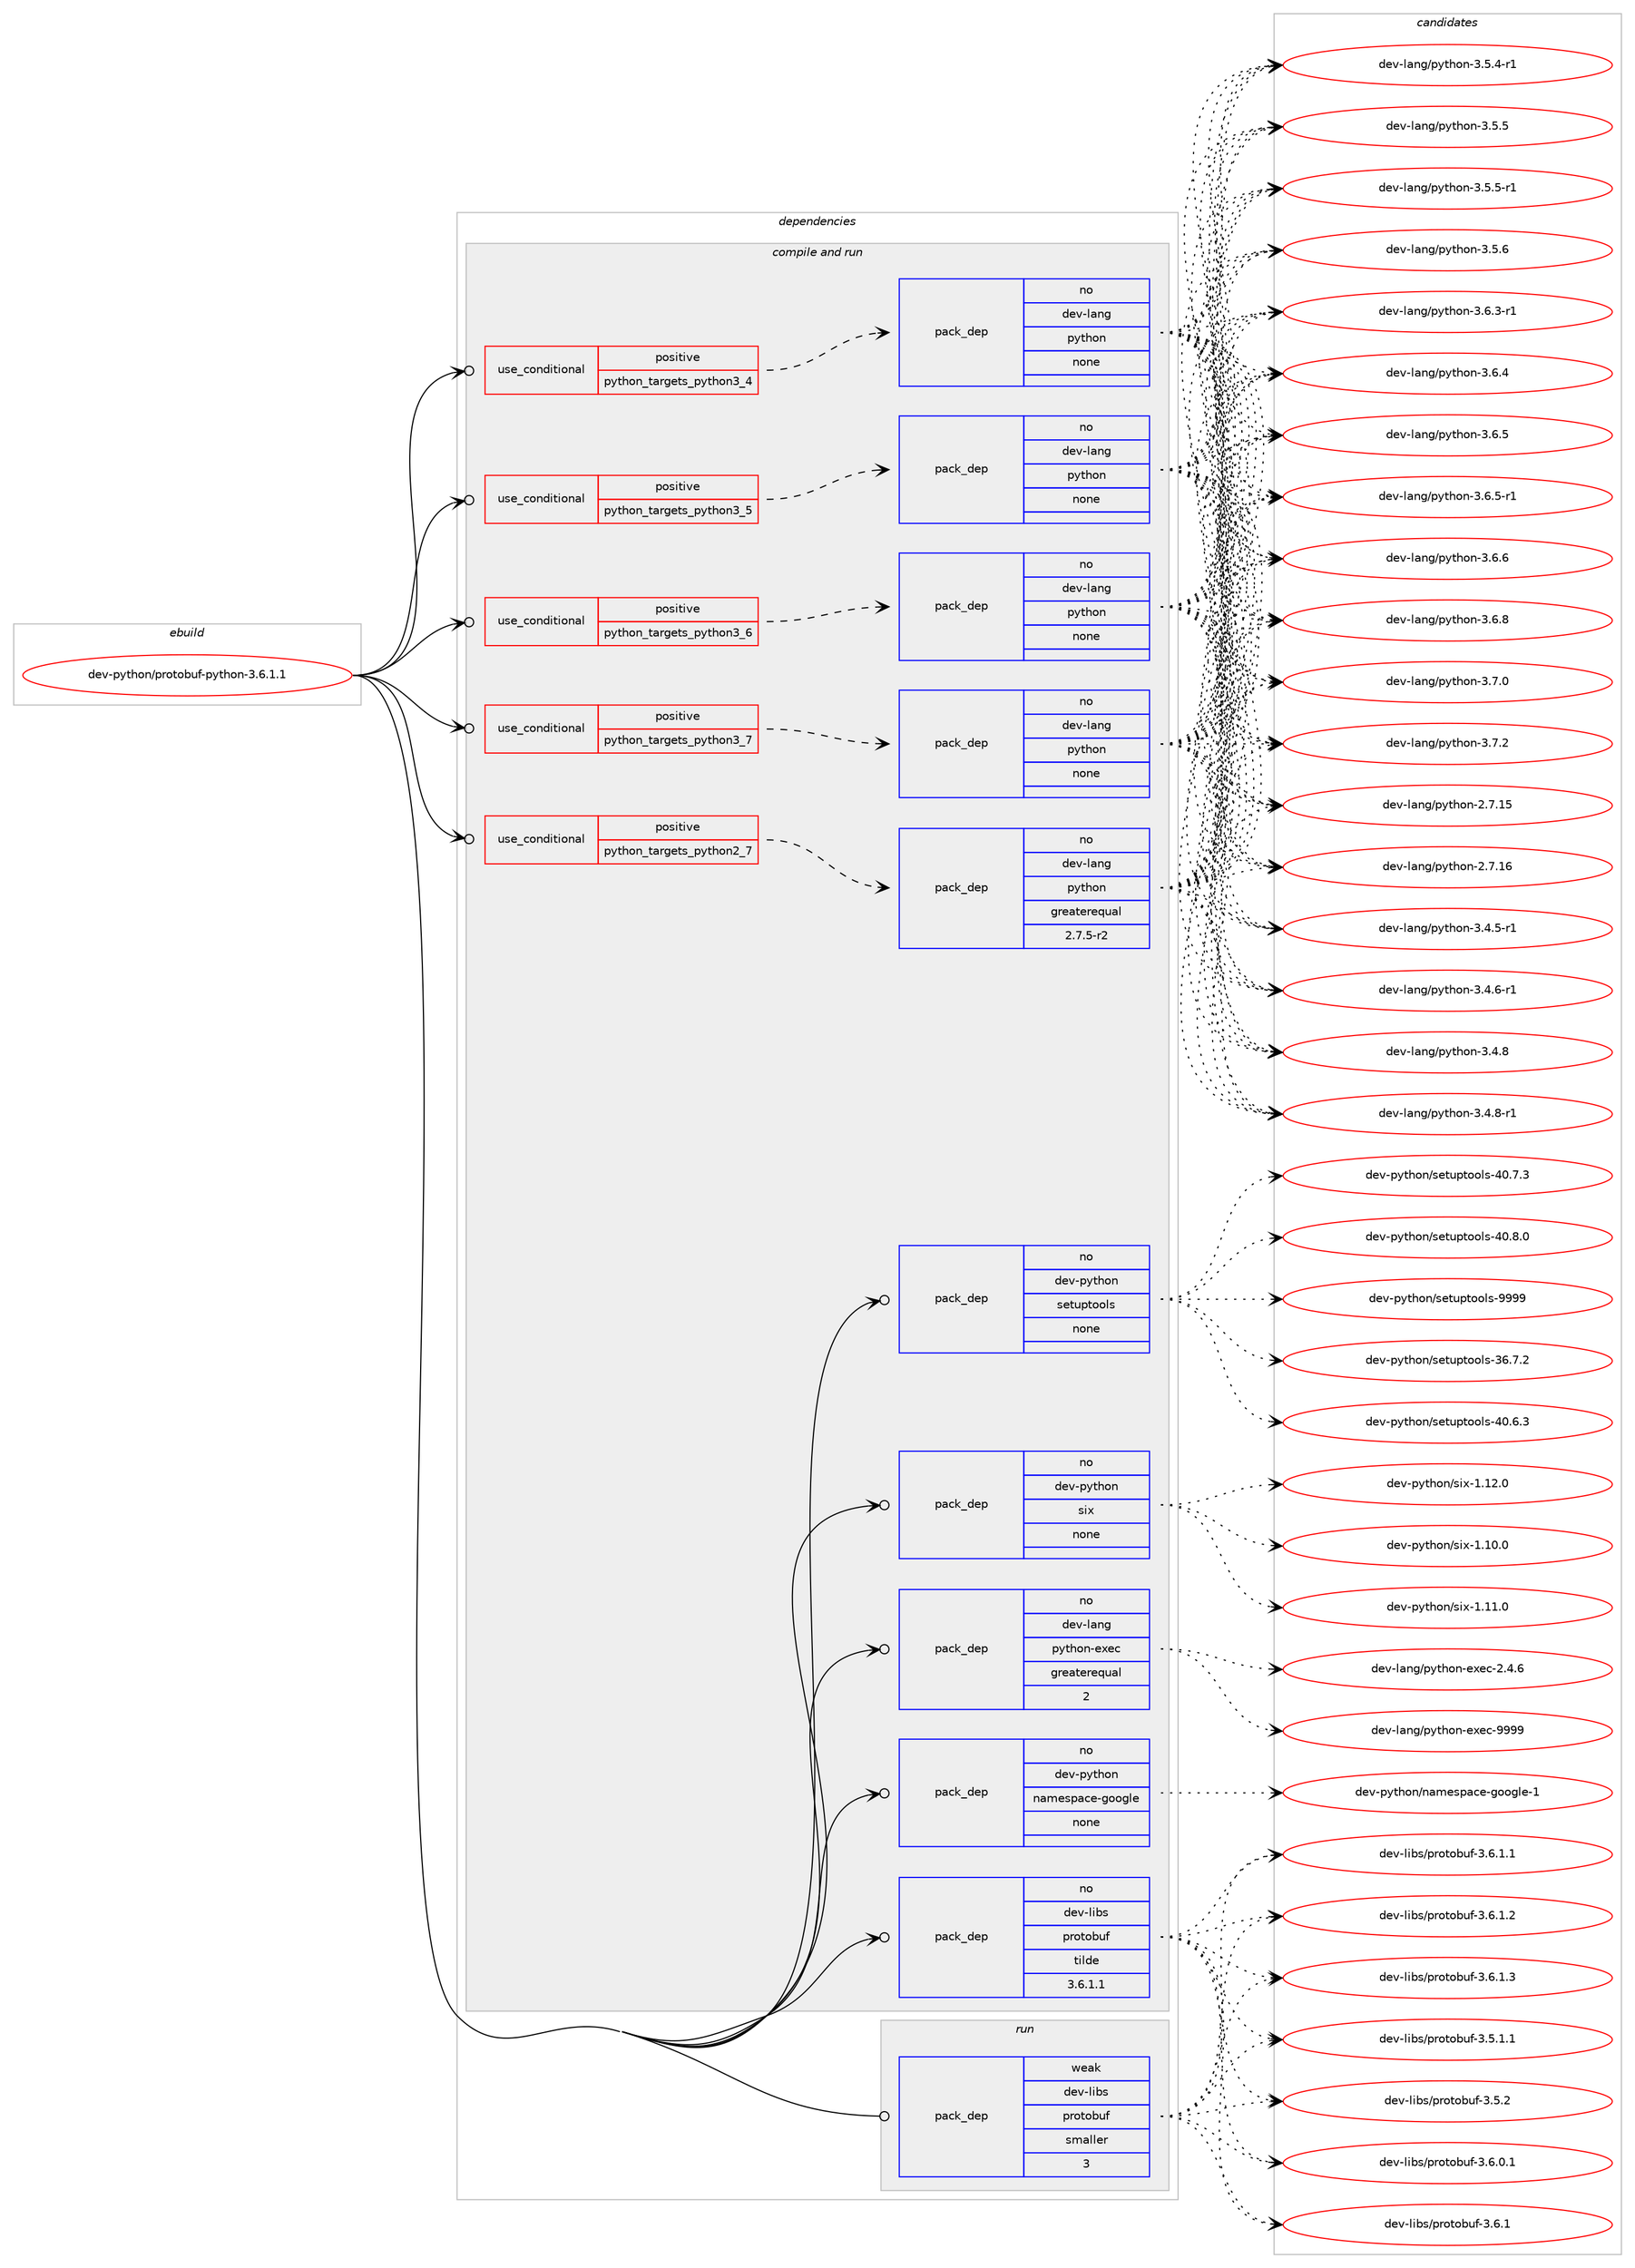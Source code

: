 digraph prolog {

# *************
# Graph options
# *************

newrank=true;
concentrate=true;
compound=true;
graph [rankdir=LR,fontname=Helvetica,fontsize=10,ranksep=1.5];#, ranksep=2.5, nodesep=0.2];
edge  [arrowhead=vee];
node  [fontname=Helvetica,fontsize=10];

# **********
# The ebuild
# **********

subgraph cluster_leftcol {
color=gray;
rank=same;
label=<<i>ebuild</i>>;
id [label="dev-python/protobuf-python-3.6.1.1", color=red, width=4, href="../dev-python/protobuf-python-3.6.1.1.svg"];
}

# ****************
# The dependencies
# ****************

subgraph cluster_midcol {
color=gray;
label=<<i>dependencies</i>>;
subgraph cluster_compile {
fillcolor="#eeeeee";
style=filled;
label=<<i>compile</i>>;
}
subgraph cluster_compileandrun {
fillcolor="#eeeeee";
style=filled;
label=<<i>compile and run</i>>;
subgraph cond379903 {
dependency1426750 [label=<<TABLE BORDER="0" CELLBORDER="1" CELLSPACING="0" CELLPADDING="4"><TR><TD ROWSPAN="3" CELLPADDING="10">use_conditional</TD></TR><TR><TD>positive</TD></TR><TR><TD>python_targets_python2_7</TD></TR></TABLE>>, shape=none, color=red];
subgraph pack1023533 {
dependency1426751 [label=<<TABLE BORDER="0" CELLBORDER="1" CELLSPACING="0" CELLPADDING="4" WIDTH="220"><TR><TD ROWSPAN="6" CELLPADDING="30">pack_dep</TD></TR><TR><TD WIDTH="110">no</TD></TR><TR><TD>dev-lang</TD></TR><TR><TD>python</TD></TR><TR><TD>greaterequal</TD></TR><TR><TD>2.7.5-r2</TD></TR></TABLE>>, shape=none, color=blue];
}
dependency1426750:e -> dependency1426751:w [weight=20,style="dashed",arrowhead="vee"];
}
id:e -> dependency1426750:w [weight=20,style="solid",arrowhead="odotvee"];
subgraph cond379904 {
dependency1426752 [label=<<TABLE BORDER="0" CELLBORDER="1" CELLSPACING="0" CELLPADDING="4"><TR><TD ROWSPAN="3" CELLPADDING="10">use_conditional</TD></TR><TR><TD>positive</TD></TR><TR><TD>python_targets_python3_4</TD></TR></TABLE>>, shape=none, color=red];
subgraph pack1023534 {
dependency1426753 [label=<<TABLE BORDER="0" CELLBORDER="1" CELLSPACING="0" CELLPADDING="4" WIDTH="220"><TR><TD ROWSPAN="6" CELLPADDING="30">pack_dep</TD></TR><TR><TD WIDTH="110">no</TD></TR><TR><TD>dev-lang</TD></TR><TR><TD>python</TD></TR><TR><TD>none</TD></TR><TR><TD></TD></TR></TABLE>>, shape=none, color=blue];
}
dependency1426752:e -> dependency1426753:w [weight=20,style="dashed",arrowhead="vee"];
}
id:e -> dependency1426752:w [weight=20,style="solid",arrowhead="odotvee"];
subgraph cond379905 {
dependency1426754 [label=<<TABLE BORDER="0" CELLBORDER="1" CELLSPACING="0" CELLPADDING="4"><TR><TD ROWSPAN="3" CELLPADDING="10">use_conditional</TD></TR><TR><TD>positive</TD></TR><TR><TD>python_targets_python3_5</TD></TR></TABLE>>, shape=none, color=red];
subgraph pack1023535 {
dependency1426755 [label=<<TABLE BORDER="0" CELLBORDER="1" CELLSPACING="0" CELLPADDING="4" WIDTH="220"><TR><TD ROWSPAN="6" CELLPADDING="30">pack_dep</TD></TR><TR><TD WIDTH="110">no</TD></TR><TR><TD>dev-lang</TD></TR><TR><TD>python</TD></TR><TR><TD>none</TD></TR><TR><TD></TD></TR></TABLE>>, shape=none, color=blue];
}
dependency1426754:e -> dependency1426755:w [weight=20,style="dashed",arrowhead="vee"];
}
id:e -> dependency1426754:w [weight=20,style="solid",arrowhead="odotvee"];
subgraph cond379906 {
dependency1426756 [label=<<TABLE BORDER="0" CELLBORDER="1" CELLSPACING="0" CELLPADDING="4"><TR><TD ROWSPAN="3" CELLPADDING="10">use_conditional</TD></TR><TR><TD>positive</TD></TR><TR><TD>python_targets_python3_6</TD></TR></TABLE>>, shape=none, color=red];
subgraph pack1023536 {
dependency1426757 [label=<<TABLE BORDER="0" CELLBORDER="1" CELLSPACING="0" CELLPADDING="4" WIDTH="220"><TR><TD ROWSPAN="6" CELLPADDING="30">pack_dep</TD></TR><TR><TD WIDTH="110">no</TD></TR><TR><TD>dev-lang</TD></TR><TR><TD>python</TD></TR><TR><TD>none</TD></TR><TR><TD></TD></TR></TABLE>>, shape=none, color=blue];
}
dependency1426756:e -> dependency1426757:w [weight=20,style="dashed",arrowhead="vee"];
}
id:e -> dependency1426756:w [weight=20,style="solid",arrowhead="odotvee"];
subgraph cond379907 {
dependency1426758 [label=<<TABLE BORDER="0" CELLBORDER="1" CELLSPACING="0" CELLPADDING="4"><TR><TD ROWSPAN="3" CELLPADDING="10">use_conditional</TD></TR><TR><TD>positive</TD></TR><TR><TD>python_targets_python3_7</TD></TR></TABLE>>, shape=none, color=red];
subgraph pack1023537 {
dependency1426759 [label=<<TABLE BORDER="0" CELLBORDER="1" CELLSPACING="0" CELLPADDING="4" WIDTH="220"><TR><TD ROWSPAN="6" CELLPADDING="30">pack_dep</TD></TR><TR><TD WIDTH="110">no</TD></TR><TR><TD>dev-lang</TD></TR><TR><TD>python</TD></TR><TR><TD>none</TD></TR><TR><TD></TD></TR></TABLE>>, shape=none, color=blue];
}
dependency1426758:e -> dependency1426759:w [weight=20,style="dashed",arrowhead="vee"];
}
id:e -> dependency1426758:w [weight=20,style="solid",arrowhead="odotvee"];
subgraph pack1023538 {
dependency1426760 [label=<<TABLE BORDER="0" CELLBORDER="1" CELLSPACING="0" CELLPADDING="4" WIDTH="220"><TR><TD ROWSPAN="6" CELLPADDING="30">pack_dep</TD></TR><TR><TD WIDTH="110">no</TD></TR><TR><TD>dev-lang</TD></TR><TR><TD>python-exec</TD></TR><TR><TD>greaterequal</TD></TR><TR><TD>2</TD></TR></TABLE>>, shape=none, color=blue];
}
id:e -> dependency1426760:w [weight=20,style="solid",arrowhead="odotvee"];
subgraph pack1023539 {
dependency1426761 [label=<<TABLE BORDER="0" CELLBORDER="1" CELLSPACING="0" CELLPADDING="4" WIDTH="220"><TR><TD ROWSPAN="6" CELLPADDING="30">pack_dep</TD></TR><TR><TD WIDTH="110">no</TD></TR><TR><TD>dev-libs</TD></TR><TR><TD>protobuf</TD></TR><TR><TD>tilde</TD></TR><TR><TD>3.6.1.1</TD></TR></TABLE>>, shape=none, color=blue];
}
id:e -> dependency1426761:w [weight=20,style="solid",arrowhead="odotvee"];
subgraph pack1023540 {
dependency1426762 [label=<<TABLE BORDER="0" CELLBORDER="1" CELLSPACING="0" CELLPADDING="4" WIDTH="220"><TR><TD ROWSPAN="6" CELLPADDING="30">pack_dep</TD></TR><TR><TD WIDTH="110">no</TD></TR><TR><TD>dev-python</TD></TR><TR><TD>namespace-google</TD></TR><TR><TD>none</TD></TR><TR><TD></TD></TR></TABLE>>, shape=none, color=blue];
}
id:e -> dependency1426762:w [weight=20,style="solid",arrowhead="odotvee"];
subgraph pack1023541 {
dependency1426763 [label=<<TABLE BORDER="0" CELLBORDER="1" CELLSPACING="0" CELLPADDING="4" WIDTH="220"><TR><TD ROWSPAN="6" CELLPADDING="30">pack_dep</TD></TR><TR><TD WIDTH="110">no</TD></TR><TR><TD>dev-python</TD></TR><TR><TD>setuptools</TD></TR><TR><TD>none</TD></TR><TR><TD></TD></TR></TABLE>>, shape=none, color=blue];
}
id:e -> dependency1426763:w [weight=20,style="solid",arrowhead="odotvee"];
subgraph pack1023542 {
dependency1426764 [label=<<TABLE BORDER="0" CELLBORDER="1" CELLSPACING="0" CELLPADDING="4" WIDTH="220"><TR><TD ROWSPAN="6" CELLPADDING="30">pack_dep</TD></TR><TR><TD WIDTH="110">no</TD></TR><TR><TD>dev-python</TD></TR><TR><TD>six</TD></TR><TR><TD>none</TD></TR><TR><TD></TD></TR></TABLE>>, shape=none, color=blue];
}
id:e -> dependency1426764:w [weight=20,style="solid",arrowhead="odotvee"];
}
subgraph cluster_run {
fillcolor="#eeeeee";
style=filled;
label=<<i>run</i>>;
subgraph pack1023543 {
dependency1426765 [label=<<TABLE BORDER="0" CELLBORDER="1" CELLSPACING="0" CELLPADDING="4" WIDTH="220"><TR><TD ROWSPAN="6" CELLPADDING="30">pack_dep</TD></TR><TR><TD WIDTH="110">weak</TD></TR><TR><TD>dev-libs</TD></TR><TR><TD>protobuf</TD></TR><TR><TD>smaller</TD></TR><TR><TD>3</TD></TR></TABLE>>, shape=none, color=blue];
}
id:e -> dependency1426765:w [weight=20,style="solid",arrowhead="odot"];
}
}

# **************
# The candidates
# **************

subgraph cluster_choices {
rank=same;
color=gray;
label=<<i>candidates</i>>;

subgraph choice1023533 {
color=black;
nodesep=1;
choice10010111845108971101034711212111610411111045504655464953 [label="dev-lang/python-2.7.15", color=red, width=4,href="../dev-lang/python-2.7.15.svg"];
choice10010111845108971101034711212111610411111045504655464954 [label="dev-lang/python-2.7.16", color=red, width=4,href="../dev-lang/python-2.7.16.svg"];
choice1001011184510897110103471121211161041111104551465246534511449 [label="dev-lang/python-3.4.5-r1", color=red, width=4,href="../dev-lang/python-3.4.5-r1.svg"];
choice1001011184510897110103471121211161041111104551465246544511449 [label="dev-lang/python-3.4.6-r1", color=red, width=4,href="../dev-lang/python-3.4.6-r1.svg"];
choice100101118451089711010347112121116104111110455146524656 [label="dev-lang/python-3.4.8", color=red, width=4,href="../dev-lang/python-3.4.8.svg"];
choice1001011184510897110103471121211161041111104551465246564511449 [label="dev-lang/python-3.4.8-r1", color=red, width=4,href="../dev-lang/python-3.4.8-r1.svg"];
choice1001011184510897110103471121211161041111104551465346524511449 [label="dev-lang/python-3.5.4-r1", color=red, width=4,href="../dev-lang/python-3.5.4-r1.svg"];
choice100101118451089711010347112121116104111110455146534653 [label="dev-lang/python-3.5.5", color=red, width=4,href="../dev-lang/python-3.5.5.svg"];
choice1001011184510897110103471121211161041111104551465346534511449 [label="dev-lang/python-3.5.5-r1", color=red, width=4,href="../dev-lang/python-3.5.5-r1.svg"];
choice100101118451089711010347112121116104111110455146534654 [label="dev-lang/python-3.5.6", color=red, width=4,href="../dev-lang/python-3.5.6.svg"];
choice1001011184510897110103471121211161041111104551465446514511449 [label="dev-lang/python-3.6.3-r1", color=red, width=4,href="../dev-lang/python-3.6.3-r1.svg"];
choice100101118451089711010347112121116104111110455146544652 [label="dev-lang/python-3.6.4", color=red, width=4,href="../dev-lang/python-3.6.4.svg"];
choice100101118451089711010347112121116104111110455146544653 [label="dev-lang/python-3.6.5", color=red, width=4,href="../dev-lang/python-3.6.5.svg"];
choice1001011184510897110103471121211161041111104551465446534511449 [label="dev-lang/python-3.6.5-r1", color=red, width=4,href="../dev-lang/python-3.6.5-r1.svg"];
choice100101118451089711010347112121116104111110455146544654 [label="dev-lang/python-3.6.6", color=red, width=4,href="../dev-lang/python-3.6.6.svg"];
choice100101118451089711010347112121116104111110455146544656 [label="dev-lang/python-3.6.8", color=red, width=4,href="../dev-lang/python-3.6.8.svg"];
choice100101118451089711010347112121116104111110455146554648 [label="dev-lang/python-3.7.0", color=red, width=4,href="../dev-lang/python-3.7.0.svg"];
choice100101118451089711010347112121116104111110455146554650 [label="dev-lang/python-3.7.2", color=red, width=4,href="../dev-lang/python-3.7.2.svg"];
dependency1426751:e -> choice10010111845108971101034711212111610411111045504655464953:w [style=dotted,weight="100"];
dependency1426751:e -> choice10010111845108971101034711212111610411111045504655464954:w [style=dotted,weight="100"];
dependency1426751:e -> choice1001011184510897110103471121211161041111104551465246534511449:w [style=dotted,weight="100"];
dependency1426751:e -> choice1001011184510897110103471121211161041111104551465246544511449:w [style=dotted,weight="100"];
dependency1426751:e -> choice100101118451089711010347112121116104111110455146524656:w [style=dotted,weight="100"];
dependency1426751:e -> choice1001011184510897110103471121211161041111104551465246564511449:w [style=dotted,weight="100"];
dependency1426751:e -> choice1001011184510897110103471121211161041111104551465346524511449:w [style=dotted,weight="100"];
dependency1426751:e -> choice100101118451089711010347112121116104111110455146534653:w [style=dotted,weight="100"];
dependency1426751:e -> choice1001011184510897110103471121211161041111104551465346534511449:w [style=dotted,weight="100"];
dependency1426751:e -> choice100101118451089711010347112121116104111110455146534654:w [style=dotted,weight="100"];
dependency1426751:e -> choice1001011184510897110103471121211161041111104551465446514511449:w [style=dotted,weight="100"];
dependency1426751:e -> choice100101118451089711010347112121116104111110455146544652:w [style=dotted,weight="100"];
dependency1426751:e -> choice100101118451089711010347112121116104111110455146544653:w [style=dotted,weight="100"];
dependency1426751:e -> choice1001011184510897110103471121211161041111104551465446534511449:w [style=dotted,weight="100"];
dependency1426751:e -> choice100101118451089711010347112121116104111110455146544654:w [style=dotted,weight="100"];
dependency1426751:e -> choice100101118451089711010347112121116104111110455146544656:w [style=dotted,weight="100"];
dependency1426751:e -> choice100101118451089711010347112121116104111110455146554648:w [style=dotted,weight="100"];
dependency1426751:e -> choice100101118451089711010347112121116104111110455146554650:w [style=dotted,weight="100"];
}
subgraph choice1023534 {
color=black;
nodesep=1;
choice10010111845108971101034711212111610411111045504655464953 [label="dev-lang/python-2.7.15", color=red, width=4,href="../dev-lang/python-2.7.15.svg"];
choice10010111845108971101034711212111610411111045504655464954 [label="dev-lang/python-2.7.16", color=red, width=4,href="../dev-lang/python-2.7.16.svg"];
choice1001011184510897110103471121211161041111104551465246534511449 [label="dev-lang/python-3.4.5-r1", color=red, width=4,href="../dev-lang/python-3.4.5-r1.svg"];
choice1001011184510897110103471121211161041111104551465246544511449 [label="dev-lang/python-3.4.6-r1", color=red, width=4,href="../dev-lang/python-3.4.6-r1.svg"];
choice100101118451089711010347112121116104111110455146524656 [label="dev-lang/python-3.4.8", color=red, width=4,href="../dev-lang/python-3.4.8.svg"];
choice1001011184510897110103471121211161041111104551465246564511449 [label="dev-lang/python-3.4.8-r1", color=red, width=4,href="../dev-lang/python-3.4.8-r1.svg"];
choice1001011184510897110103471121211161041111104551465346524511449 [label="dev-lang/python-3.5.4-r1", color=red, width=4,href="../dev-lang/python-3.5.4-r1.svg"];
choice100101118451089711010347112121116104111110455146534653 [label="dev-lang/python-3.5.5", color=red, width=4,href="../dev-lang/python-3.5.5.svg"];
choice1001011184510897110103471121211161041111104551465346534511449 [label="dev-lang/python-3.5.5-r1", color=red, width=4,href="../dev-lang/python-3.5.5-r1.svg"];
choice100101118451089711010347112121116104111110455146534654 [label="dev-lang/python-3.5.6", color=red, width=4,href="../dev-lang/python-3.5.6.svg"];
choice1001011184510897110103471121211161041111104551465446514511449 [label="dev-lang/python-3.6.3-r1", color=red, width=4,href="../dev-lang/python-3.6.3-r1.svg"];
choice100101118451089711010347112121116104111110455146544652 [label="dev-lang/python-3.6.4", color=red, width=4,href="../dev-lang/python-3.6.4.svg"];
choice100101118451089711010347112121116104111110455146544653 [label="dev-lang/python-3.6.5", color=red, width=4,href="../dev-lang/python-3.6.5.svg"];
choice1001011184510897110103471121211161041111104551465446534511449 [label="dev-lang/python-3.6.5-r1", color=red, width=4,href="../dev-lang/python-3.6.5-r1.svg"];
choice100101118451089711010347112121116104111110455146544654 [label="dev-lang/python-3.6.6", color=red, width=4,href="../dev-lang/python-3.6.6.svg"];
choice100101118451089711010347112121116104111110455146544656 [label="dev-lang/python-3.6.8", color=red, width=4,href="../dev-lang/python-3.6.8.svg"];
choice100101118451089711010347112121116104111110455146554648 [label="dev-lang/python-3.7.0", color=red, width=4,href="../dev-lang/python-3.7.0.svg"];
choice100101118451089711010347112121116104111110455146554650 [label="dev-lang/python-3.7.2", color=red, width=4,href="../dev-lang/python-3.7.2.svg"];
dependency1426753:e -> choice10010111845108971101034711212111610411111045504655464953:w [style=dotted,weight="100"];
dependency1426753:e -> choice10010111845108971101034711212111610411111045504655464954:w [style=dotted,weight="100"];
dependency1426753:e -> choice1001011184510897110103471121211161041111104551465246534511449:w [style=dotted,weight="100"];
dependency1426753:e -> choice1001011184510897110103471121211161041111104551465246544511449:w [style=dotted,weight="100"];
dependency1426753:e -> choice100101118451089711010347112121116104111110455146524656:w [style=dotted,weight="100"];
dependency1426753:e -> choice1001011184510897110103471121211161041111104551465246564511449:w [style=dotted,weight="100"];
dependency1426753:e -> choice1001011184510897110103471121211161041111104551465346524511449:w [style=dotted,weight="100"];
dependency1426753:e -> choice100101118451089711010347112121116104111110455146534653:w [style=dotted,weight="100"];
dependency1426753:e -> choice1001011184510897110103471121211161041111104551465346534511449:w [style=dotted,weight="100"];
dependency1426753:e -> choice100101118451089711010347112121116104111110455146534654:w [style=dotted,weight="100"];
dependency1426753:e -> choice1001011184510897110103471121211161041111104551465446514511449:w [style=dotted,weight="100"];
dependency1426753:e -> choice100101118451089711010347112121116104111110455146544652:w [style=dotted,weight="100"];
dependency1426753:e -> choice100101118451089711010347112121116104111110455146544653:w [style=dotted,weight="100"];
dependency1426753:e -> choice1001011184510897110103471121211161041111104551465446534511449:w [style=dotted,weight="100"];
dependency1426753:e -> choice100101118451089711010347112121116104111110455146544654:w [style=dotted,weight="100"];
dependency1426753:e -> choice100101118451089711010347112121116104111110455146544656:w [style=dotted,weight="100"];
dependency1426753:e -> choice100101118451089711010347112121116104111110455146554648:w [style=dotted,weight="100"];
dependency1426753:e -> choice100101118451089711010347112121116104111110455146554650:w [style=dotted,weight="100"];
}
subgraph choice1023535 {
color=black;
nodesep=1;
choice10010111845108971101034711212111610411111045504655464953 [label="dev-lang/python-2.7.15", color=red, width=4,href="../dev-lang/python-2.7.15.svg"];
choice10010111845108971101034711212111610411111045504655464954 [label="dev-lang/python-2.7.16", color=red, width=4,href="../dev-lang/python-2.7.16.svg"];
choice1001011184510897110103471121211161041111104551465246534511449 [label="dev-lang/python-3.4.5-r1", color=red, width=4,href="../dev-lang/python-3.4.5-r1.svg"];
choice1001011184510897110103471121211161041111104551465246544511449 [label="dev-lang/python-3.4.6-r1", color=red, width=4,href="../dev-lang/python-3.4.6-r1.svg"];
choice100101118451089711010347112121116104111110455146524656 [label="dev-lang/python-3.4.8", color=red, width=4,href="../dev-lang/python-3.4.8.svg"];
choice1001011184510897110103471121211161041111104551465246564511449 [label="dev-lang/python-3.4.8-r1", color=red, width=4,href="../dev-lang/python-3.4.8-r1.svg"];
choice1001011184510897110103471121211161041111104551465346524511449 [label="dev-lang/python-3.5.4-r1", color=red, width=4,href="../dev-lang/python-3.5.4-r1.svg"];
choice100101118451089711010347112121116104111110455146534653 [label="dev-lang/python-3.5.5", color=red, width=4,href="../dev-lang/python-3.5.5.svg"];
choice1001011184510897110103471121211161041111104551465346534511449 [label="dev-lang/python-3.5.5-r1", color=red, width=4,href="../dev-lang/python-3.5.5-r1.svg"];
choice100101118451089711010347112121116104111110455146534654 [label="dev-lang/python-3.5.6", color=red, width=4,href="../dev-lang/python-3.5.6.svg"];
choice1001011184510897110103471121211161041111104551465446514511449 [label="dev-lang/python-3.6.3-r1", color=red, width=4,href="../dev-lang/python-3.6.3-r1.svg"];
choice100101118451089711010347112121116104111110455146544652 [label="dev-lang/python-3.6.4", color=red, width=4,href="../dev-lang/python-3.6.4.svg"];
choice100101118451089711010347112121116104111110455146544653 [label="dev-lang/python-3.6.5", color=red, width=4,href="../dev-lang/python-3.6.5.svg"];
choice1001011184510897110103471121211161041111104551465446534511449 [label="dev-lang/python-3.6.5-r1", color=red, width=4,href="../dev-lang/python-3.6.5-r1.svg"];
choice100101118451089711010347112121116104111110455146544654 [label="dev-lang/python-3.6.6", color=red, width=4,href="../dev-lang/python-3.6.6.svg"];
choice100101118451089711010347112121116104111110455146544656 [label="dev-lang/python-3.6.8", color=red, width=4,href="../dev-lang/python-3.6.8.svg"];
choice100101118451089711010347112121116104111110455146554648 [label="dev-lang/python-3.7.0", color=red, width=4,href="../dev-lang/python-3.7.0.svg"];
choice100101118451089711010347112121116104111110455146554650 [label="dev-lang/python-3.7.2", color=red, width=4,href="../dev-lang/python-3.7.2.svg"];
dependency1426755:e -> choice10010111845108971101034711212111610411111045504655464953:w [style=dotted,weight="100"];
dependency1426755:e -> choice10010111845108971101034711212111610411111045504655464954:w [style=dotted,weight="100"];
dependency1426755:e -> choice1001011184510897110103471121211161041111104551465246534511449:w [style=dotted,weight="100"];
dependency1426755:e -> choice1001011184510897110103471121211161041111104551465246544511449:w [style=dotted,weight="100"];
dependency1426755:e -> choice100101118451089711010347112121116104111110455146524656:w [style=dotted,weight="100"];
dependency1426755:e -> choice1001011184510897110103471121211161041111104551465246564511449:w [style=dotted,weight="100"];
dependency1426755:e -> choice1001011184510897110103471121211161041111104551465346524511449:w [style=dotted,weight="100"];
dependency1426755:e -> choice100101118451089711010347112121116104111110455146534653:w [style=dotted,weight="100"];
dependency1426755:e -> choice1001011184510897110103471121211161041111104551465346534511449:w [style=dotted,weight="100"];
dependency1426755:e -> choice100101118451089711010347112121116104111110455146534654:w [style=dotted,weight="100"];
dependency1426755:e -> choice1001011184510897110103471121211161041111104551465446514511449:w [style=dotted,weight="100"];
dependency1426755:e -> choice100101118451089711010347112121116104111110455146544652:w [style=dotted,weight="100"];
dependency1426755:e -> choice100101118451089711010347112121116104111110455146544653:w [style=dotted,weight="100"];
dependency1426755:e -> choice1001011184510897110103471121211161041111104551465446534511449:w [style=dotted,weight="100"];
dependency1426755:e -> choice100101118451089711010347112121116104111110455146544654:w [style=dotted,weight="100"];
dependency1426755:e -> choice100101118451089711010347112121116104111110455146544656:w [style=dotted,weight="100"];
dependency1426755:e -> choice100101118451089711010347112121116104111110455146554648:w [style=dotted,weight="100"];
dependency1426755:e -> choice100101118451089711010347112121116104111110455146554650:w [style=dotted,weight="100"];
}
subgraph choice1023536 {
color=black;
nodesep=1;
choice10010111845108971101034711212111610411111045504655464953 [label="dev-lang/python-2.7.15", color=red, width=4,href="../dev-lang/python-2.7.15.svg"];
choice10010111845108971101034711212111610411111045504655464954 [label="dev-lang/python-2.7.16", color=red, width=4,href="../dev-lang/python-2.7.16.svg"];
choice1001011184510897110103471121211161041111104551465246534511449 [label="dev-lang/python-3.4.5-r1", color=red, width=4,href="../dev-lang/python-3.4.5-r1.svg"];
choice1001011184510897110103471121211161041111104551465246544511449 [label="dev-lang/python-3.4.6-r1", color=red, width=4,href="../dev-lang/python-3.4.6-r1.svg"];
choice100101118451089711010347112121116104111110455146524656 [label="dev-lang/python-3.4.8", color=red, width=4,href="../dev-lang/python-3.4.8.svg"];
choice1001011184510897110103471121211161041111104551465246564511449 [label="dev-lang/python-3.4.8-r1", color=red, width=4,href="../dev-lang/python-3.4.8-r1.svg"];
choice1001011184510897110103471121211161041111104551465346524511449 [label="dev-lang/python-3.5.4-r1", color=red, width=4,href="../dev-lang/python-3.5.4-r1.svg"];
choice100101118451089711010347112121116104111110455146534653 [label="dev-lang/python-3.5.5", color=red, width=4,href="../dev-lang/python-3.5.5.svg"];
choice1001011184510897110103471121211161041111104551465346534511449 [label="dev-lang/python-3.5.5-r1", color=red, width=4,href="../dev-lang/python-3.5.5-r1.svg"];
choice100101118451089711010347112121116104111110455146534654 [label="dev-lang/python-3.5.6", color=red, width=4,href="../dev-lang/python-3.5.6.svg"];
choice1001011184510897110103471121211161041111104551465446514511449 [label="dev-lang/python-3.6.3-r1", color=red, width=4,href="../dev-lang/python-3.6.3-r1.svg"];
choice100101118451089711010347112121116104111110455146544652 [label="dev-lang/python-3.6.4", color=red, width=4,href="../dev-lang/python-3.6.4.svg"];
choice100101118451089711010347112121116104111110455146544653 [label="dev-lang/python-3.6.5", color=red, width=4,href="../dev-lang/python-3.6.5.svg"];
choice1001011184510897110103471121211161041111104551465446534511449 [label="dev-lang/python-3.6.5-r1", color=red, width=4,href="../dev-lang/python-3.6.5-r1.svg"];
choice100101118451089711010347112121116104111110455146544654 [label="dev-lang/python-3.6.6", color=red, width=4,href="../dev-lang/python-3.6.6.svg"];
choice100101118451089711010347112121116104111110455146544656 [label="dev-lang/python-3.6.8", color=red, width=4,href="../dev-lang/python-3.6.8.svg"];
choice100101118451089711010347112121116104111110455146554648 [label="dev-lang/python-3.7.0", color=red, width=4,href="../dev-lang/python-3.7.0.svg"];
choice100101118451089711010347112121116104111110455146554650 [label="dev-lang/python-3.7.2", color=red, width=4,href="../dev-lang/python-3.7.2.svg"];
dependency1426757:e -> choice10010111845108971101034711212111610411111045504655464953:w [style=dotted,weight="100"];
dependency1426757:e -> choice10010111845108971101034711212111610411111045504655464954:w [style=dotted,weight="100"];
dependency1426757:e -> choice1001011184510897110103471121211161041111104551465246534511449:w [style=dotted,weight="100"];
dependency1426757:e -> choice1001011184510897110103471121211161041111104551465246544511449:w [style=dotted,weight="100"];
dependency1426757:e -> choice100101118451089711010347112121116104111110455146524656:w [style=dotted,weight="100"];
dependency1426757:e -> choice1001011184510897110103471121211161041111104551465246564511449:w [style=dotted,weight="100"];
dependency1426757:e -> choice1001011184510897110103471121211161041111104551465346524511449:w [style=dotted,weight="100"];
dependency1426757:e -> choice100101118451089711010347112121116104111110455146534653:w [style=dotted,weight="100"];
dependency1426757:e -> choice1001011184510897110103471121211161041111104551465346534511449:w [style=dotted,weight="100"];
dependency1426757:e -> choice100101118451089711010347112121116104111110455146534654:w [style=dotted,weight="100"];
dependency1426757:e -> choice1001011184510897110103471121211161041111104551465446514511449:w [style=dotted,weight="100"];
dependency1426757:e -> choice100101118451089711010347112121116104111110455146544652:w [style=dotted,weight="100"];
dependency1426757:e -> choice100101118451089711010347112121116104111110455146544653:w [style=dotted,weight="100"];
dependency1426757:e -> choice1001011184510897110103471121211161041111104551465446534511449:w [style=dotted,weight="100"];
dependency1426757:e -> choice100101118451089711010347112121116104111110455146544654:w [style=dotted,weight="100"];
dependency1426757:e -> choice100101118451089711010347112121116104111110455146544656:w [style=dotted,weight="100"];
dependency1426757:e -> choice100101118451089711010347112121116104111110455146554648:w [style=dotted,weight="100"];
dependency1426757:e -> choice100101118451089711010347112121116104111110455146554650:w [style=dotted,weight="100"];
}
subgraph choice1023537 {
color=black;
nodesep=1;
choice10010111845108971101034711212111610411111045504655464953 [label="dev-lang/python-2.7.15", color=red, width=4,href="../dev-lang/python-2.7.15.svg"];
choice10010111845108971101034711212111610411111045504655464954 [label="dev-lang/python-2.7.16", color=red, width=4,href="../dev-lang/python-2.7.16.svg"];
choice1001011184510897110103471121211161041111104551465246534511449 [label="dev-lang/python-3.4.5-r1", color=red, width=4,href="../dev-lang/python-3.4.5-r1.svg"];
choice1001011184510897110103471121211161041111104551465246544511449 [label="dev-lang/python-3.4.6-r1", color=red, width=4,href="../dev-lang/python-3.4.6-r1.svg"];
choice100101118451089711010347112121116104111110455146524656 [label="dev-lang/python-3.4.8", color=red, width=4,href="../dev-lang/python-3.4.8.svg"];
choice1001011184510897110103471121211161041111104551465246564511449 [label="dev-lang/python-3.4.8-r1", color=red, width=4,href="../dev-lang/python-3.4.8-r1.svg"];
choice1001011184510897110103471121211161041111104551465346524511449 [label="dev-lang/python-3.5.4-r1", color=red, width=4,href="../dev-lang/python-3.5.4-r1.svg"];
choice100101118451089711010347112121116104111110455146534653 [label="dev-lang/python-3.5.5", color=red, width=4,href="../dev-lang/python-3.5.5.svg"];
choice1001011184510897110103471121211161041111104551465346534511449 [label="dev-lang/python-3.5.5-r1", color=red, width=4,href="../dev-lang/python-3.5.5-r1.svg"];
choice100101118451089711010347112121116104111110455146534654 [label="dev-lang/python-3.5.6", color=red, width=4,href="../dev-lang/python-3.5.6.svg"];
choice1001011184510897110103471121211161041111104551465446514511449 [label="dev-lang/python-3.6.3-r1", color=red, width=4,href="../dev-lang/python-3.6.3-r1.svg"];
choice100101118451089711010347112121116104111110455146544652 [label="dev-lang/python-3.6.4", color=red, width=4,href="../dev-lang/python-3.6.4.svg"];
choice100101118451089711010347112121116104111110455146544653 [label="dev-lang/python-3.6.5", color=red, width=4,href="../dev-lang/python-3.6.5.svg"];
choice1001011184510897110103471121211161041111104551465446534511449 [label="dev-lang/python-3.6.5-r1", color=red, width=4,href="../dev-lang/python-3.6.5-r1.svg"];
choice100101118451089711010347112121116104111110455146544654 [label="dev-lang/python-3.6.6", color=red, width=4,href="../dev-lang/python-3.6.6.svg"];
choice100101118451089711010347112121116104111110455146544656 [label="dev-lang/python-3.6.8", color=red, width=4,href="../dev-lang/python-3.6.8.svg"];
choice100101118451089711010347112121116104111110455146554648 [label="dev-lang/python-3.7.0", color=red, width=4,href="../dev-lang/python-3.7.0.svg"];
choice100101118451089711010347112121116104111110455146554650 [label="dev-lang/python-3.7.2", color=red, width=4,href="../dev-lang/python-3.7.2.svg"];
dependency1426759:e -> choice10010111845108971101034711212111610411111045504655464953:w [style=dotted,weight="100"];
dependency1426759:e -> choice10010111845108971101034711212111610411111045504655464954:w [style=dotted,weight="100"];
dependency1426759:e -> choice1001011184510897110103471121211161041111104551465246534511449:w [style=dotted,weight="100"];
dependency1426759:e -> choice1001011184510897110103471121211161041111104551465246544511449:w [style=dotted,weight="100"];
dependency1426759:e -> choice100101118451089711010347112121116104111110455146524656:w [style=dotted,weight="100"];
dependency1426759:e -> choice1001011184510897110103471121211161041111104551465246564511449:w [style=dotted,weight="100"];
dependency1426759:e -> choice1001011184510897110103471121211161041111104551465346524511449:w [style=dotted,weight="100"];
dependency1426759:e -> choice100101118451089711010347112121116104111110455146534653:w [style=dotted,weight="100"];
dependency1426759:e -> choice1001011184510897110103471121211161041111104551465346534511449:w [style=dotted,weight="100"];
dependency1426759:e -> choice100101118451089711010347112121116104111110455146534654:w [style=dotted,weight="100"];
dependency1426759:e -> choice1001011184510897110103471121211161041111104551465446514511449:w [style=dotted,weight="100"];
dependency1426759:e -> choice100101118451089711010347112121116104111110455146544652:w [style=dotted,weight="100"];
dependency1426759:e -> choice100101118451089711010347112121116104111110455146544653:w [style=dotted,weight="100"];
dependency1426759:e -> choice1001011184510897110103471121211161041111104551465446534511449:w [style=dotted,weight="100"];
dependency1426759:e -> choice100101118451089711010347112121116104111110455146544654:w [style=dotted,weight="100"];
dependency1426759:e -> choice100101118451089711010347112121116104111110455146544656:w [style=dotted,weight="100"];
dependency1426759:e -> choice100101118451089711010347112121116104111110455146554648:w [style=dotted,weight="100"];
dependency1426759:e -> choice100101118451089711010347112121116104111110455146554650:w [style=dotted,weight="100"];
}
subgraph choice1023538 {
color=black;
nodesep=1;
choice1001011184510897110103471121211161041111104510112010199455046524654 [label="dev-lang/python-exec-2.4.6", color=red, width=4,href="../dev-lang/python-exec-2.4.6.svg"];
choice10010111845108971101034711212111610411111045101120101994557575757 [label="dev-lang/python-exec-9999", color=red, width=4,href="../dev-lang/python-exec-9999.svg"];
dependency1426760:e -> choice1001011184510897110103471121211161041111104510112010199455046524654:w [style=dotted,weight="100"];
dependency1426760:e -> choice10010111845108971101034711212111610411111045101120101994557575757:w [style=dotted,weight="100"];
}
subgraph choice1023539 {
color=black;
nodesep=1;
choice100101118451081059811547112114111116111981171024551465346494649 [label="dev-libs/protobuf-3.5.1.1", color=red, width=4,href="../dev-libs/protobuf-3.5.1.1.svg"];
choice10010111845108105981154711211411111611198117102455146534650 [label="dev-libs/protobuf-3.5.2", color=red, width=4,href="../dev-libs/protobuf-3.5.2.svg"];
choice100101118451081059811547112114111116111981171024551465446484649 [label="dev-libs/protobuf-3.6.0.1", color=red, width=4,href="../dev-libs/protobuf-3.6.0.1.svg"];
choice10010111845108105981154711211411111611198117102455146544649 [label="dev-libs/protobuf-3.6.1", color=red, width=4,href="../dev-libs/protobuf-3.6.1.svg"];
choice100101118451081059811547112114111116111981171024551465446494649 [label="dev-libs/protobuf-3.6.1.1", color=red, width=4,href="../dev-libs/protobuf-3.6.1.1.svg"];
choice100101118451081059811547112114111116111981171024551465446494650 [label="dev-libs/protobuf-3.6.1.2", color=red, width=4,href="../dev-libs/protobuf-3.6.1.2.svg"];
choice100101118451081059811547112114111116111981171024551465446494651 [label="dev-libs/protobuf-3.6.1.3", color=red, width=4,href="../dev-libs/protobuf-3.6.1.3.svg"];
dependency1426761:e -> choice100101118451081059811547112114111116111981171024551465346494649:w [style=dotted,weight="100"];
dependency1426761:e -> choice10010111845108105981154711211411111611198117102455146534650:w [style=dotted,weight="100"];
dependency1426761:e -> choice100101118451081059811547112114111116111981171024551465446484649:w [style=dotted,weight="100"];
dependency1426761:e -> choice10010111845108105981154711211411111611198117102455146544649:w [style=dotted,weight="100"];
dependency1426761:e -> choice100101118451081059811547112114111116111981171024551465446494649:w [style=dotted,weight="100"];
dependency1426761:e -> choice100101118451081059811547112114111116111981171024551465446494650:w [style=dotted,weight="100"];
dependency1426761:e -> choice100101118451081059811547112114111116111981171024551465446494651:w [style=dotted,weight="100"];
}
subgraph choice1023540 {
color=black;
nodesep=1;
choice1001011184511212111610411111047110971091011151129799101451031111111031081014549 [label="dev-python/namespace-google-1", color=red, width=4,href="../dev-python/namespace-google-1.svg"];
dependency1426762:e -> choice1001011184511212111610411111047110971091011151129799101451031111111031081014549:w [style=dotted,weight="100"];
}
subgraph choice1023541 {
color=black;
nodesep=1;
choice100101118451121211161041111104711510111611711211611111110811545515446554650 [label="dev-python/setuptools-36.7.2", color=red, width=4,href="../dev-python/setuptools-36.7.2.svg"];
choice100101118451121211161041111104711510111611711211611111110811545524846544651 [label="dev-python/setuptools-40.6.3", color=red, width=4,href="../dev-python/setuptools-40.6.3.svg"];
choice100101118451121211161041111104711510111611711211611111110811545524846554651 [label="dev-python/setuptools-40.7.3", color=red, width=4,href="../dev-python/setuptools-40.7.3.svg"];
choice100101118451121211161041111104711510111611711211611111110811545524846564648 [label="dev-python/setuptools-40.8.0", color=red, width=4,href="../dev-python/setuptools-40.8.0.svg"];
choice10010111845112121116104111110471151011161171121161111111081154557575757 [label="dev-python/setuptools-9999", color=red, width=4,href="../dev-python/setuptools-9999.svg"];
dependency1426763:e -> choice100101118451121211161041111104711510111611711211611111110811545515446554650:w [style=dotted,weight="100"];
dependency1426763:e -> choice100101118451121211161041111104711510111611711211611111110811545524846544651:w [style=dotted,weight="100"];
dependency1426763:e -> choice100101118451121211161041111104711510111611711211611111110811545524846554651:w [style=dotted,weight="100"];
dependency1426763:e -> choice100101118451121211161041111104711510111611711211611111110811545524846564648:w [style=dotted,weight="100"];
dependency1426763:e -> choice10010111845112121116104111110471151011161171121161111111081154557575757:w [style=dotted,weight="100"];
}
subgraph choice1023542 {
color=black;
nodesep=1;
choice100101118451121211161041111104711510512045494649484648 [label="dev-python/six-1.10.0", color=red, width=4,href="../dev-python/six-1.10.0.svg"];
choice100101118451121211161041111104711510512045494649494648 [label="dev-python/six-1.11.0", color=red, width=4,href="../dev-python/six-1.11.0.svg"];
choice100101118451121211161041111104711510512045494649504648 [label="dev-python/six-1.12.0", color=red, width=4,href="../dev-python/six-1.12.0.svg"];
dependency1426764:e -> choice100101118451121211161041111104711510512045494649484648:w [style=dotted,weight="100"];
dependency1426764:e -> choice100101118451121211161041111104711510512045494649494648:w [style=dotted,weight="100"];
dependency1426764:e -> choice100101118451121211161041111104711510512045494649504648:w [style=dotted,weight="100"];
}
subgraph choice1023543 {
color=black;
nodesep=1;
choice100101118451081059811547112114111116111981171024551465346494649 [label="dev-libs/protobuf-3.5.1.1", color=red, width=4,href="../dev-libs/protobuf-3.5.1.1.svg"];
choice10010111845108105981154711211411111611198117102455146534650 [label="dev-libs/protobuf-3.5.2", color=red, width=4,href="../dev-libs/protobuf-3.5.2.svg"];
choice100101118451081059811547112114111116111981171024551465446484649 [label="dev-libs/protobuf-3.6.0.1", color=red, width=4,href="../dev-libs/protobuf-3.6.0.1.svg"];
choice10010111845108105981154711211411111611198117102455146544649 [label="dev-libs/protobuf-3.6.1", color=red, width=4,href="../dev-libs/protobuf-3.6.1.svg"];
choice100101118451081059811547112114111116111981171024551465446494649 [label="dev-libs/protobuf-3.6.1.1", color=red, width=4,href="../dev-libs/protobuf-3.6.1.1.svg"];
choice100101118451081059811547112114111116111981171024551465446494650 [label="dev-libs/protobuf-3.6.1.2", color=red, width=4,href="../dev-libs/protobuf-3.6.1.2.svg"];
choice100101118451081059811547112114111116111981171024551465446494651 [label="dev-libs/protobuf-3.6.1.3", color=red, width=4,href="../dev-libs/protobuf-3.6.1.3.svg"];
dependency1426765:e -> choice100101118451081059811547112114111116111981171024551465346494649:w [style=dotted,weight="100"];
dependency1426765:e -> choice10010111845108105981154711211411111611198117102455146534650:w [style=dotted,weight="100"];
dependency1426765:e -> choice100101118451081059811547112114111116111981171024551465446484649:w [style=dotted,weight="100"];
dependency1426765:e -> choice10010111845108105981154711211411111611198117102455146544649:w [style=dotted,weight="100"];
dependency1426765:e -> choice100101118451081059811547112114111116111981171024551465446494649:w [style=dotted,weight="100"];
dependency1426765:e -> choice100101118451081059811547112114111116111981171024551465446494650:w [style=dotted,weight="100"];
dependency1426765:e -> choice100101118451081059811547112114111116111981171024551465446494651:w [style=dotted,weight="100"];
}
}

}
